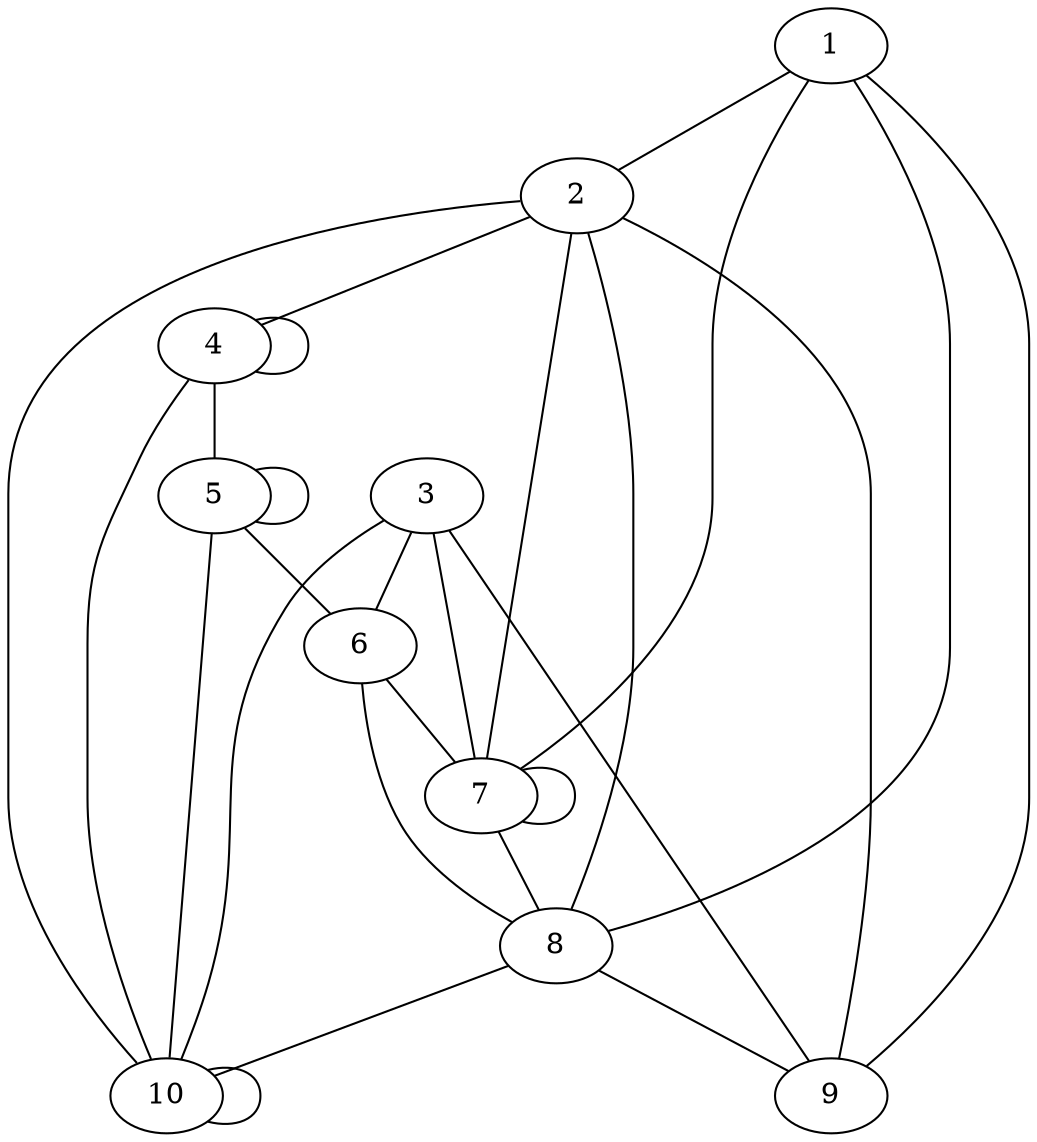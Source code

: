 graph {1 -- 2
1 -- 7
1 -- 8
1 -- 9
2 -- 4
2 -- 7
2 -- 8
2 -- 9
2 -- 10
3 -- 6
3 -- 7
3 -- 9
3 -- 10
4 -- 4
4 -- 5
4 -- 10
5 -- 5
5 -- 6
5 -- 10
6 -- 7
6 -- 8
7 -- 7
7 -- 8
8 -- 9
8 -- 10
10 -- 10
}